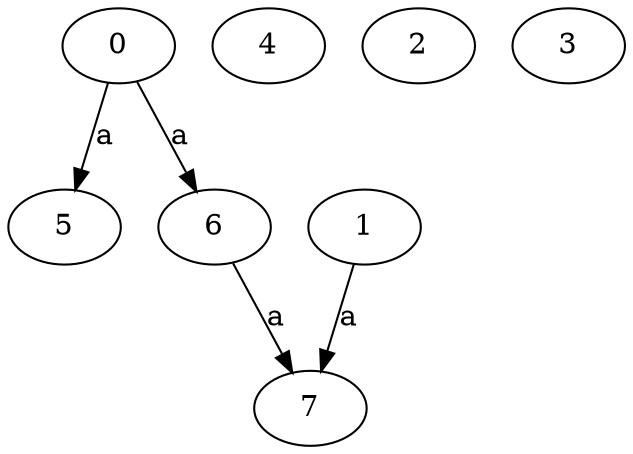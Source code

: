 strict digraph  {
0;
1;
4;
2;
5;
6;
7;
3;
0 -> 5  [label=a];
0 -> 6  [label=a];
1 -> 7  [label=a];
6 -> 7  [label=a];
}
